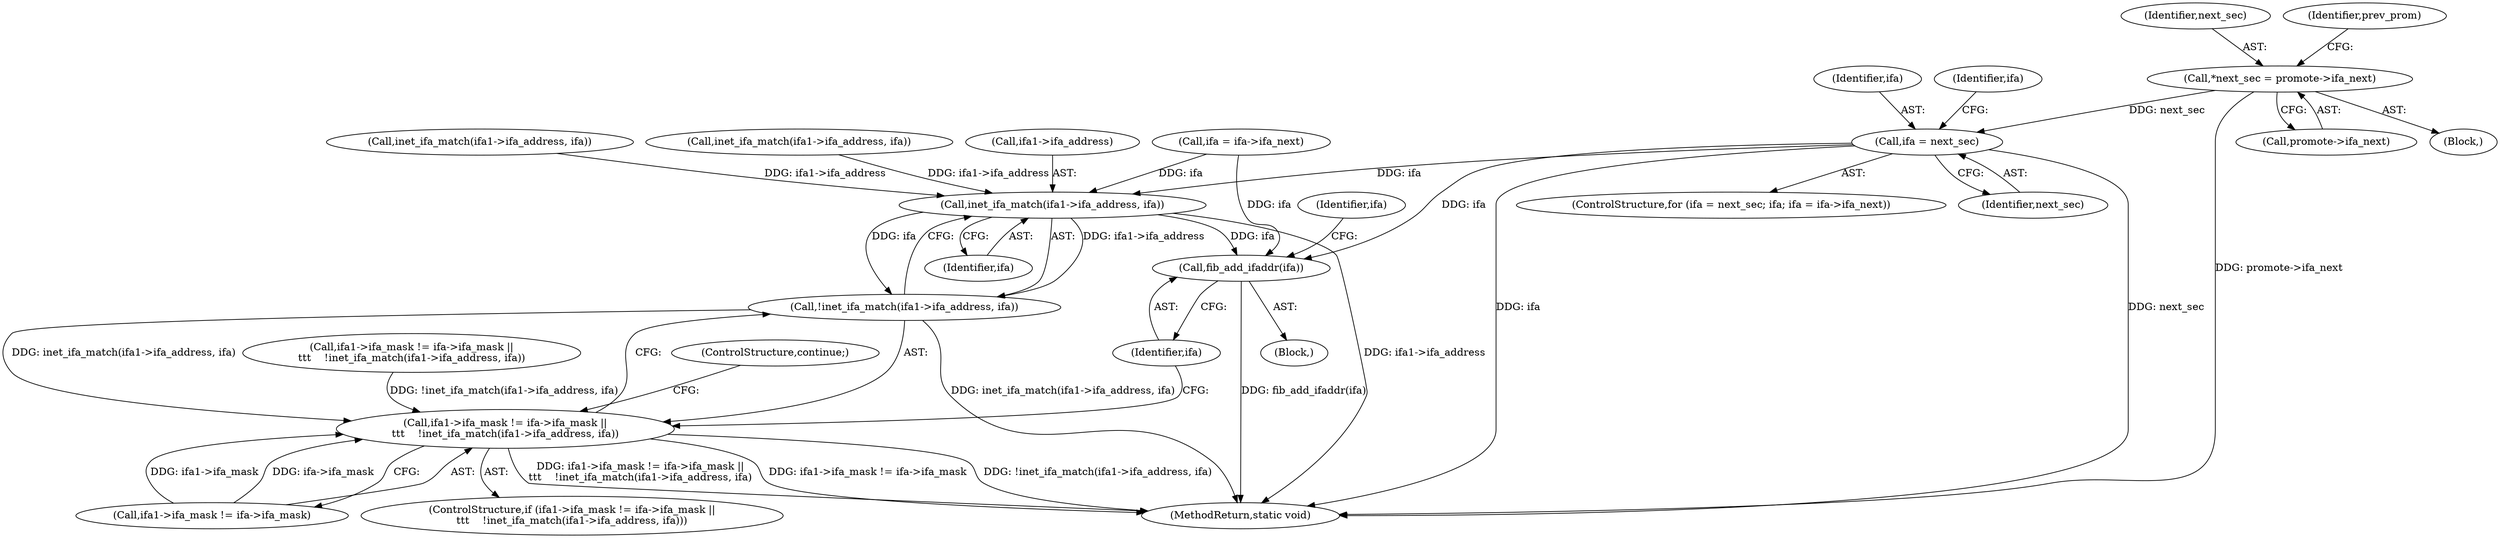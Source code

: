 digraph "0_linux_fbd40ea0180a2d328c5adc61414dc8bab9335ce2@pointer" {
"1000298" [label="(Call,*next_sec = promote->ifa_next)"];
"1000341" [label="(Call,ifa = next_sec)"];
"1000361" [label="(Call,inet_ifa_match(ifa1->ifa_address, ifa))"];
"1000360" [label="(Call,!inet_ifa_match(ifa1->ifa_address, ifa))"];
"1000352" [label="(Call,ifa1->ifa_mask != ifa->ifa_mask ||\n\t\t\t    !inet_ifa_match(ifa1->ifa_address, ifa))"];
"1000367" [label="(Call,fib_add_ifaddr(ifa))"];
"1000192" [label="(Call,ifa1->ifa_mask != ifa->ifa_mask ||\n\t\t\t    !inet_ifa_match(ifa1->ifa_address, ifa))"];
"1000373" [label="(MethodReturn,static void)"];
"1000296" [label="(Block,)"];
"1000346" [label="(Identifier,ifa)"];
"1000361" [label="(Call,inet_ifa_match(ifa1->ifa_address, ifa))"];
"1000340" [label="(ControlStructure,for (ifa = next_sec; ifa; ifa = ifa->ifa_next))"];
"1000353" [label="(Call,ifa1->ifa_mask != ifa->ifa_mask)"];
"1000201" [label="(Call,inet_ifa_match(ifa1->ifa_address, ifa))"];
"1000362" [label="(Call,ifa1->ifa_address)"];
"1000351" [label="(ControlStructure,if (ifa1->ifa_mask != ifa->ifa_mask ||\n\t\t\t    !inet_ifa_match(ifa1->ifa_address, ifa)))"];
"1000366" [label="(ControlStructure,continue;)"];
"1000299" [label="(Identifier,next_sec)"];
"1000352" [label="(Call,ifa1->ifa_mask != ifa->ifa_mask ||\n\t\t\t    !inet_ifa_match(ifa1->ifa_address, ifa))"];
"1000304" [label="(Identifier,prev_prom)"];
"1000350" [label="(Block,)"];
"1000300" [label="(Call,promote->ifa_next)"];
"1000343" [label="(Identifier,next_sec)"];
"1000345" [label="(Call,ifa = ifa->ifa_next)"];
"1000267" [label="(Call,inet_ifa_match(ifa1->ifa_address, ifa))"];
"1000368" [label="(Identifier,ifa)"];
"1000344" [label="(Identifier,ifa)"];
"1000367" [label="(Call,fib_add_ifaddr(ifa))"];
"1000341" [label="(Call,ifa = next_sec)"];
"1000365" [label="(Identifier,ifa)"];
"1000342" [label="(Identifier,ifa)"];
"1000298" [label="(Call,*next_sec = promote->ifa_next)"];
"1000360" [label="(Call,!inet_ifa_match(ifa1->ifa_address, ifa))"];
"1000298" -> "1000296"  [label="AST: "];
"1000298" -> "1000300"  [label="CFG: "];
"1000299" -> "1000298"  [label="AST: "];
"1000300" -> "1000298"  [label="AST: "];
"1000304" -> "1000298"  [label="CFG: "];
"1000298" -> "1000373"  [label="DDG: promote->ifa_next"];
"1000298" -> "1000341"  [label="DDG: next_sec"];
"1000341" -> "1000340"  [label="AST: "];
"1000341" -> "1000343"  [label="CFG: "];
"1000342" -> "1000341"  [label="AST: "];
"1000343" -> "1000341"  [label="AST: "];
"1000344" -> "1000341"  [label="CFG: "];
"1000341" -> "1000373"  [label="DDG: next_sec"];
"1000341" -> "1000373"  [label="DDG: ifa"];
"1000341" -> "1000361"  [label="DDG: ifa"];
"1000341" -> "1000367"  [label="DDG: ifa"];
"1000361" -> "1000360"  [label="AST: "];
"1000361" -> "1000365"  [label="CFG: "];
"1000362" -> "1000361"  [label="AST: "];
"1000365" -> "1000361"  [label="AST: "];
"1000360" -> "1000361"  [label="CFG: "];
"1000361" -> "1000373"  [label="DDG: ifa1->ifa_address"];
"1000361" -> "1000360"  [label="DDG: ifa1->ifa_address"];
"1000361" -> "1000360"  [label="DDG: ifa"];
"1000267" -> "1000361"  [label="DDG: ifa1->ifa_address"];
"1000201" -> "1000361"  [label="DDG: ifa1->ifa_address"];
"1000345" -> "1000361"  [label="DDG: ifa"];
"1000361" -> "1000367"  [label="DDG: ifa"];
"1000360" -> "1000352"  [label="AST: "];
"1000352" -> "1000360"  [label="CFG: "];
"1000360" -> "1000373"  [label="DDG: inet_ifa_match(ifa1->ifa_address, ifa)"];
"1000360" -> "1000352"  [label="DDG: inet_ifa_match(ifa1->ifa_address, ifa)"];
"1000352" -> "1000351"  [label="AST: "];
"1000352" -> "1000353"  [label="CFG: "];
"1000353" -> "1000352"  [label="AST: "];
"1000366" -> "1000352"  [label="CFG: "];
"1000368" -> "1000352"  [label="CFG: "];
"1000352" -> "1000373"  [label="DDG: ifa1->ifa_mask != ifa->ifa_mask ||\n\t\t\t    !inet_ifa_match(ifa1->ifa_address, ifa)"];
"1000352" -> "1000373"  [label="DDG: ifa1->ifa_mask != ifa->ifa_mask"];
"1000352" -> "1000373"  [label="DDG: !inet_ifa_match(ifa1->ifa_address, ifa)"];
"1000353" -> "1000352"  [label="DDG: ifa1->ifa_mask"];
"1000353" -> "1000352"  [label="DDG: ifa->ifa_mask"];
"1000192" -> "1000352"  [label="DDG: !inet_ifa_match(ifa1->ifa_address, ifa)"];
"1000367" -> "1000350"  [label="AST: "];
"1000367" -> "1000368"  [label="CFG: "];
"1000368" -> "1000367"  [label="AST: "];
"1000346" -> "1000367"  [label="CFG: "];
"1000367" -> "1000373"  [label="DDG: fib_add_ifaddr(ifa)"];
"1000345" -> "1000367"  [label="DDG: ifa"];
}
